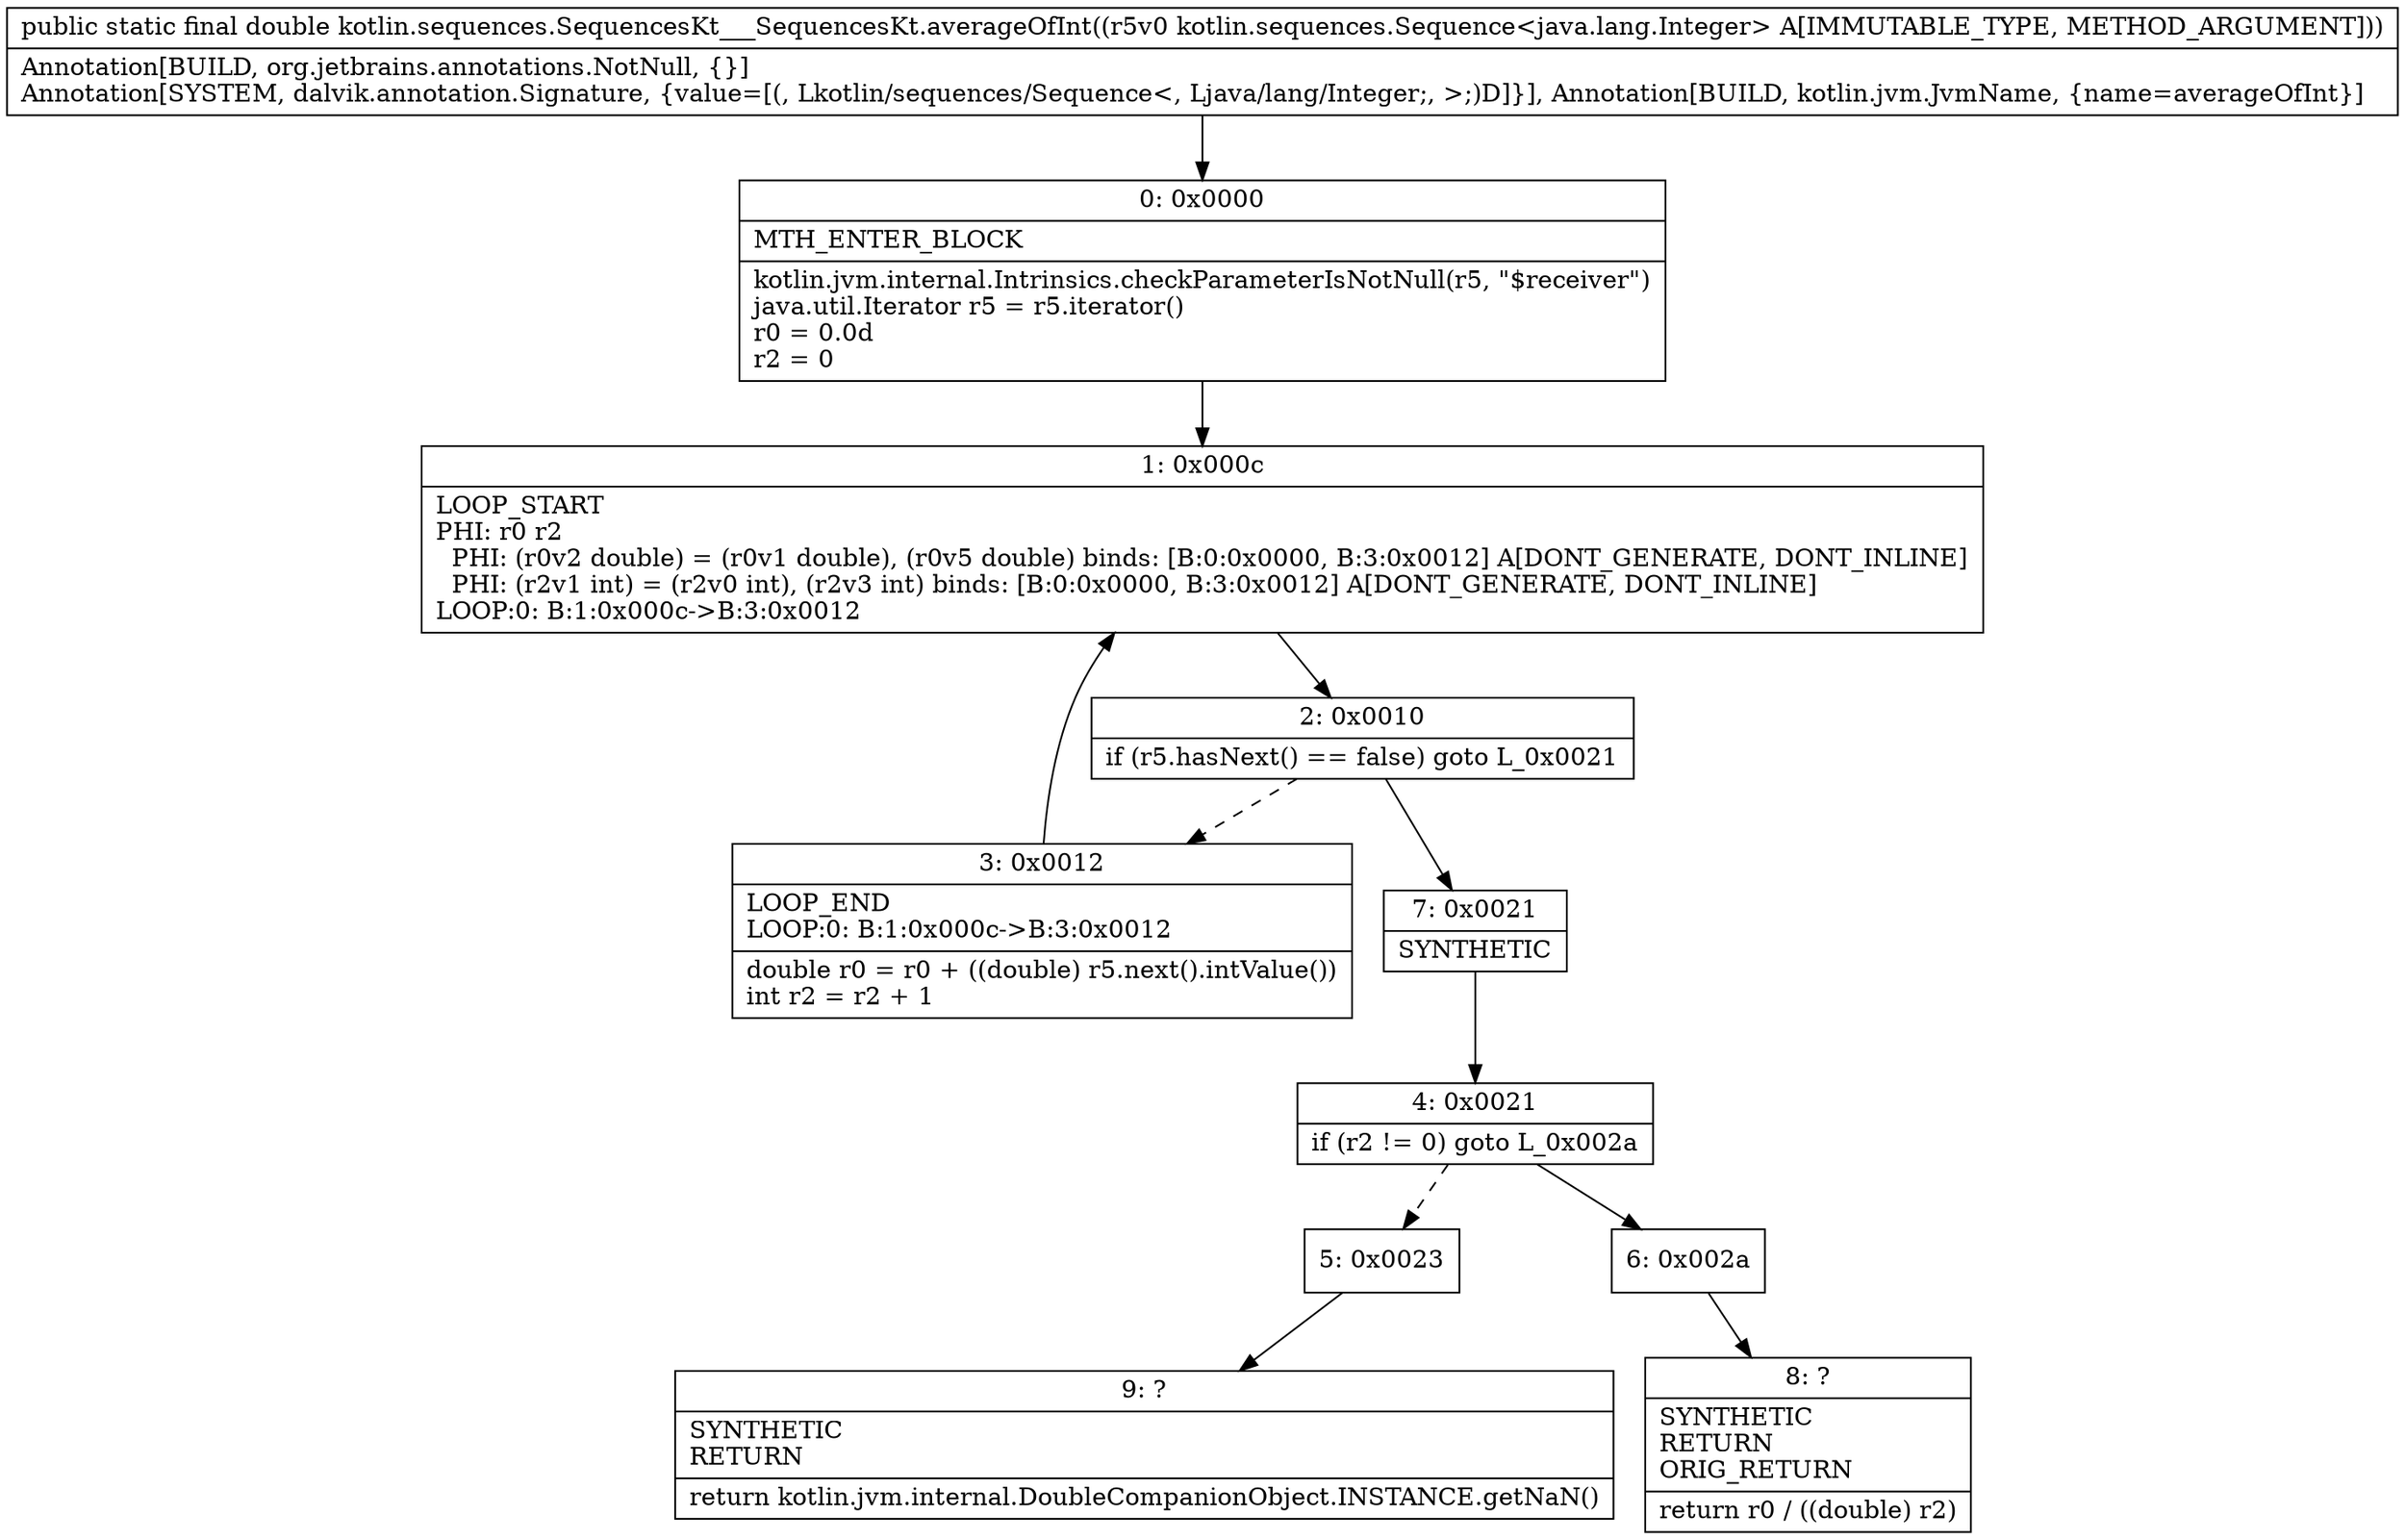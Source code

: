 digraph "CFG forkotlin.sequences.SequencesKt___SequencesKt.averageOfInt(Lkotlin\/sequences\/Sequence;)D" {
Node_0 [shape=record,label="{0\:\ 0x0000|MTH_ENTER_BLOCK\l|kotlin.jvm.internal.Intrinsics.checkParameterIsNotNull(r5, \"$receiver\")\ljava.util.Iterator r5 = r5.iterator()\lr0 = 0.0d\lr2 = 0\l}"];
Node_1 [shape=record,label="{1\:\ 0x000c|LOOP_START\lPHI: r0 r2 \l  PHI: (r0v2 double) = (r0v1 double), (r0v5 double) binds: [B:0:0x0000, B:3:0x0012] A[DONT_GENERATE, DONT_INLINE]\l  PHI: (r2v1 int) = (r2v0 int), (r2v3 int) binds: [B:0:0x0000, B:3:0x0012] A[DONT_GENERATE, DONT_INLINE]\lLOOP:0: B:1:0x000c\-\>B:3:0x0012\l}"];
Node_2 [shape=record,label="{2\:\ 0x0010|if (r5.hasNext() == false) goto L_0x0021\l}"];
Node_3 [shape=record,label="{3\:\ 0x0012|LOOP_END\lLOOP:0: B:1:0x000c\-\>B:3:0x0012\l|double r0 = r0 + ((double) r5.next().intValue())\lint r2 = r2 + 1\l}"];
Node_4 [shape=record,label="{4\:\ 0x0021|if (r2 != 0) goto L_0x002a\l}"];
Node_5 [shape=record,label="{5\:\ 0x0023}"];
Node_6 [shape=record,label="{6\:\ 0x002a}"];
Node_7 [shape=record,label="{7\:\ 0x0021|SYNTHETIC\l}"];
Node_8 [shape=record,label="{8\:\ ?|SYNTHETIC\lRETURN\lORIG_RETURN\l|return r0 \/ ((double) r2)\l}"];
Node_9 [shape=record,label="{9\:\ ?|SYNTHETIC\lRETURN\l|return kotlin.jvm.internal.DoubleCompanionObject.INSTANCE.getNaN()\l}"];
MethodNode[shape=record,label="{public static final double kotlin.sequences.SequencesKt___SequencesKt.averageOfInt((r5v0 kotlin.sequences.Sequence\<java.lang.Integer\> A[IMMUTABLE_TYPE, METHOD_ARGUMENT]))  | Annotation[BUILD, org.jetbrains.annotations.NotNull, \{\}]\lAnnotation[SYSTEM, dalvik.annotation.Signature, \{value=[(, Lkotlin\/sequences\/Sequence\<, Ljava\/lang\/Integer;, \>;)D]\}], Annotation[BUILD, kotlin.jvm.JvmName, \{name=averageOfInt\}]\l}"];
MethodNode -> Node_0;
Node_0 -> Node_1;
Node_1 -> Node_2;
Node_2 -> Node_3[style=dashed];
Node_2 -> Node_7;
Node_3 -> Node_1;
Node_4 -> Node_5[style=dashed];
Node_4 -> Node_6;
Node_5 -> Node_9;
Node_6 -> Node_8;
Node_7 -> Node_4;
}

